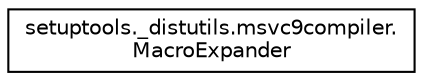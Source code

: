 digraph "Graphical Class Hierarchy"
{
 // LATEX_PDF_SIZE
  edge [fontname="Helvetica",fontsize="10",labelfontname="Helvetica",labelfontsize="10"];
  node [fontname="Helvetica",fontsize="10",shape=record];
  rankdir="LR";
  Node0 [label="setuptools._distutils.msvc9compiler.\lMacroExpander",height=0.2,width=0.4,color="black", fillcolor="white", style="filled",URL="$classsetuptools_1_1__distutils_1_1msvc9compiler_1_1_macro_expander.html",tooltip=" "];
}
